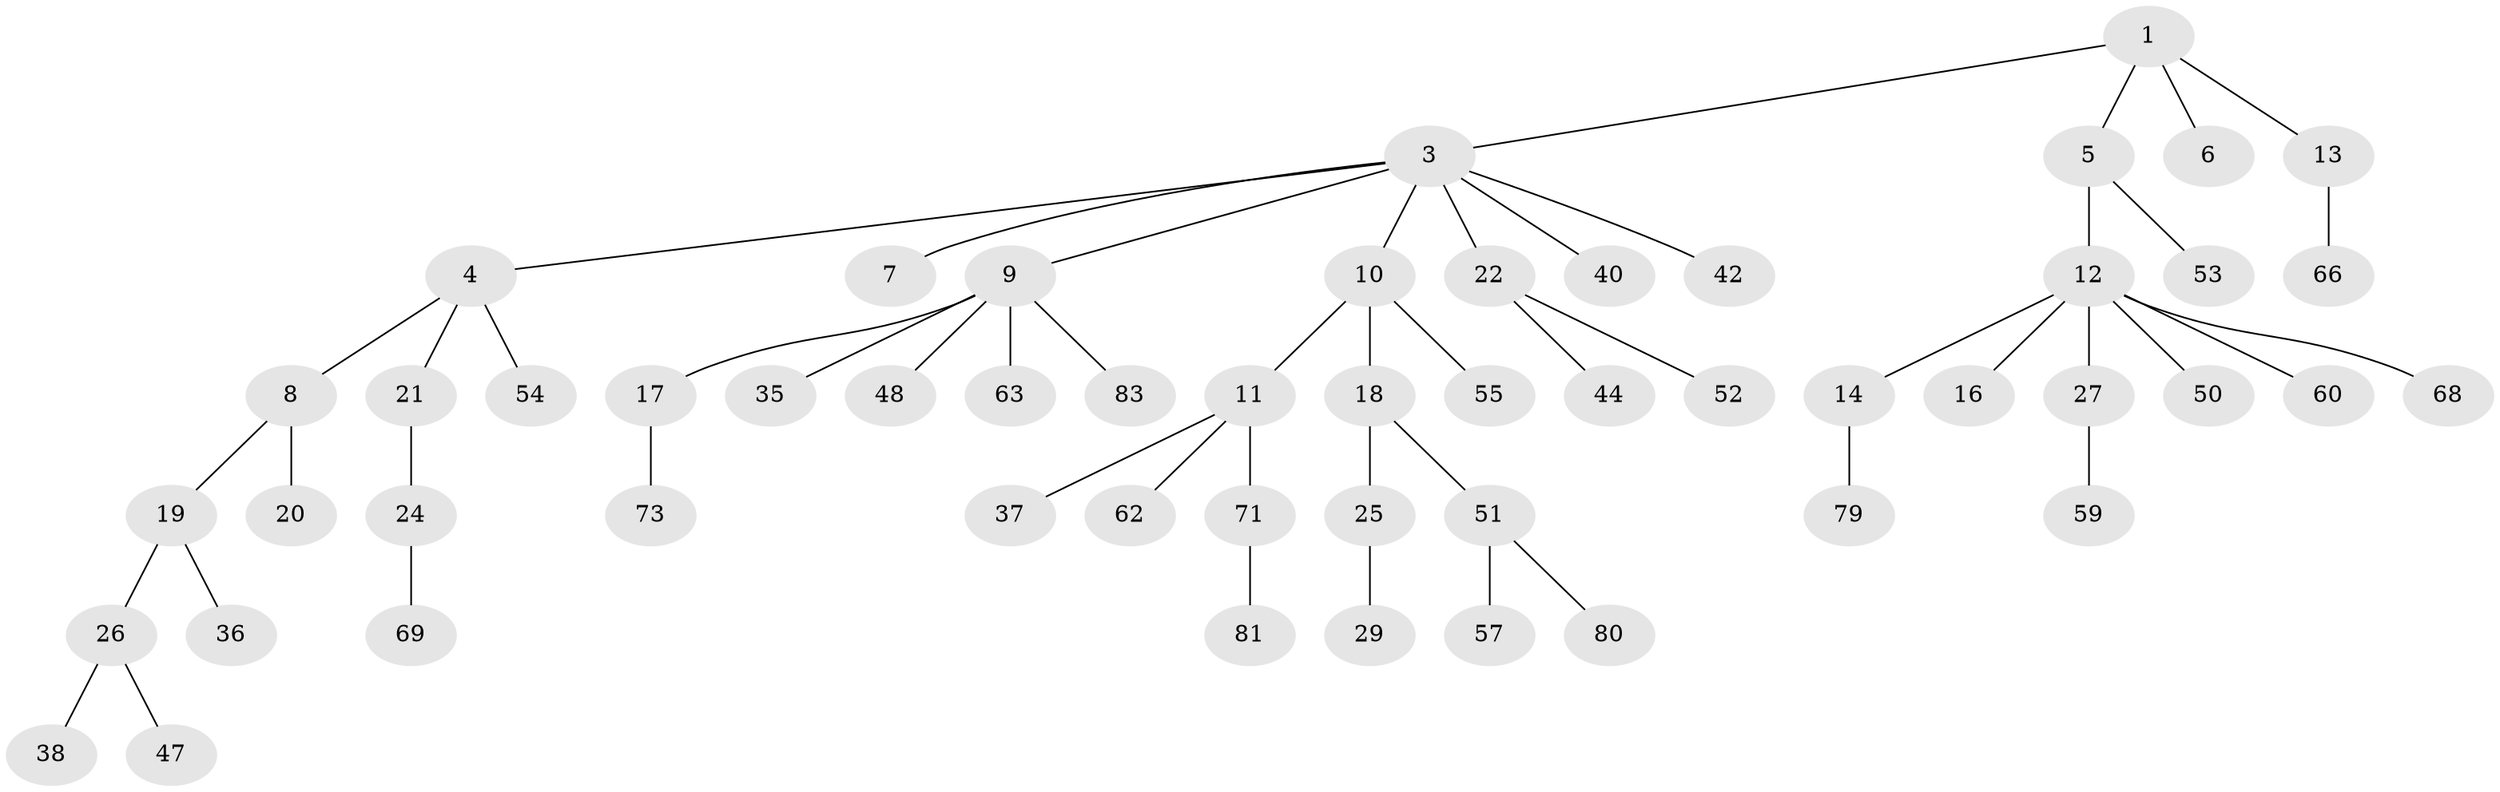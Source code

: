 // original degree distribution, {3: 0.12048192771084337, 8: 0.012048192771084338, 4: 0.060240963855421686, 2: 0.2891566265060241, 6: 0.012048192771084338, 5: 0.012048192771084338, 7: 0.012048192771084338, 1: 0.4819277108433735}
// Generated by graph-tools (version 1.1) at 2025/11/02/27/25 16:11:29]
// undirected, 54 vertices, 53 edges
graph export_dot {
graph [start="1"]
  node [color=gray90,style=filled];
  1 [super="+2"];
  3 [super="+30"];
  4 [super="+15"];
  5;
  6 [super="+58"];
  7 [super="+32"];
  8 [super="+77"];
  9 [super="+45"];
  10 [super="+43"];
  11 [super="+39"];
  12 [super="+28"];
  13 [super="+75"];
  14 [super="+67"];
  16 [super="+82"];
  17 [super="+31"];
  18;
  19 [super="+34"];
  20 [super="+23"];
  21 [super="+49"];
  22 [super="+33"];
  24 [super="+41"];
  25;
  26 [super="+76"];
  27;
  29 [super="+46"];
  35 [super="+64"];
  36;
  37;
  38 [super="+65"];
  40;
  42 [super="+72"];
  44 [super="+61"];
  47;
  48;
  50;
  51 [super="+56"];
  52;
  53 [super="+70"];
  54;
  55;
  57;
  59;
  60;
  62;
  63;
  66;
  68 [super="+78"];
  69;
  71 [super="+74"];
  73;
  79;
  80;
  81;
  83;
  1 -- 5;
  1 -- 6;
  1 -- 3;
  1 -- 13;
  3 -- 4;
  3 -- 7;
  3 -- 9;
  3 -- 10;
  3 -- 22;
  3 -- 40;
  3 -- 42;
  4 -- 8;
  4 -- 54;
  4 -- 21;
  5 -- 12;
  5 -- 53;
  8 -- 19;
  8 -- 20;
  9 -- 17;
  9 -- 35;
  9 -- 48;
  9 -- 63;
  9 -- 83;
  10 -- 11;
  10 -- 18;
  10 -- 55;
  11 -- 37;
  11 -- 62;
  11 -- 71;
  12 -- 14;
  12 -- 16;
  12 -- 27;
  12 -- 50;
  12 -- 68;
  12 -- 60;
  13 -- 66;
  14 -- 79;
  17 -- 73;
  18 -- 25;
  18 -- 51;
  19 -- 26;
  19 -- 36;
  21 -- 24;
  22 -- 44;
  22 -- 52;
  24 -- 69;
  25 -- 29;
  26 -- 38;
  26 -- 47;
  27 -- 59;
  51 -- 57;
  51 -- 80;
  71 -- 81;
}
